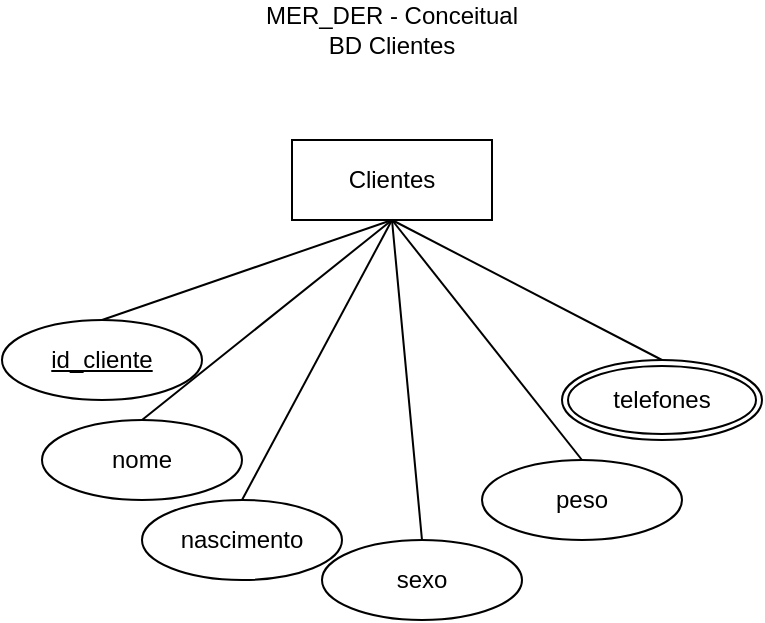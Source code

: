 <mxfile version="20.2.2" type="device"><diagram id="zGQ3UZyfrjQblMZZN1yV" name="Página-1"><mxGraphModel dx="1185" dy="655" grid="1" gridSize="10" guides="1" tooltips="1" connect="1" arrows="1" fold="1" page="1" pageScale="1" pageWidth="1169" pageHeight="827" math="0" shadow="0"><root><mxCell id="0"/><mxCell id="1" parent="0"/><mxCell id="3mh_EBgBtx1Lm2SsfNkG-12" style="rounded=0;orthogonalLoop=1;jettySize=auto;html=1;exitX=0.5;exitY=1;exitDx=0;exitDy=0;entryX=0.5;entryY=0;entryDx=0;entryDy=0;endArrow=none;endFill=0;" edge="1" parent="1" source="3mh_EBgBtx1Lm2SsfNkG-1" target="3mh_EBgBtx1Lm2SsfNkG-6"><mxGeometry relative="1" as="geometry"/></mxCell><mxCell id="3mh_EBgBtx1Lm2SsfNkG-1" value="Clientes" style="whiteSpace=wrap;html=1;align=center;" vertex="1" parent="1"><mxGeometry x="535" y="350" width="100" height="40" as="geometry"/></mxCell><mxCell id="3mh_EBgBtx1Lm2SsfNkG-2" value="MER_DER - Conceitual&lt;br&gt;BD Clientes" style="text;html=1;strokeColor=none;fillColor=none;align=center;verticalAlign=middle;whiteSpace=wrap;rounded=0;" vertex="1" parent="1"><mxGeometry x="490" y="280" width="190" height="30" as="geometry"/></mxCell><mxCell id="3mh_EBgBtx1Lm2SsfNkG-13" style="edgeStyle=none;rounded=0;orthogonalLoop=1;jettySize=auto;html=1;exitX=0.5;exitY=0;exitDx=0;exitDy=0;entryX=0.5;entryY=1;entryDx=0;entryDy=0;endArrow=none;endFill=0;" edge="1" parent="1" source="3mh_EBgBtx1Lm2SsfNkG-5" target="3mh_EBgBtx1Lm2SsfNkG-1"><mxGeometry relative="1" as="geometry"/></mxCell><mxCell id="3mh_EBgBtx1Lm2SsfNkG-5" value="nome" style="ellipse;whiteSpace=wrap;html=1;align=center;" vertex="1" parent="1"><mxGeometry x="410" y="490" width="100" height="40" as="geometry"/></mxCell><mxCell id="3mh_EBgBtx1Lm2SsfNkG-6" value="id_cliente" style="ellipse;whiteSpace=wrap;html=1;align=center;fontStyle=4;" vertex="1" parent="1"><mxGeometry x="390" y="440" width="100" height="40" as="geometry"/></mxCell><mxCell id="3mh_EBgBtx1Lm2SsfNkG-14" style="edgeStyle=none;rounded=0;orthogonalLoop=1;jettySize=auto;html=1;exitX=0.5;exitY=0;exitDx=0;exitDy=0;entryX=0.5;entryY=1;entryDx=0;entryDy=0;endArrow=none;endFill=0;" edge="1" parent="1" source="3mh_EBgBtx1Lm2SsfNkG-7" target="3mh_EBgBtx1Lm2SsfNkG-1"><mxGeometry relative="1" as="geometry"/></mxCell><mxCell id="3mh_EBgBtx1Lm2SsfNkG-7" value="nascimento" style="ellipse;whiteSpace=wrap;html=1;align=center;" vertex="1" parent="1"><mxGeometry x="460" y="530" width="100" height="40" as="geometry"/></mxCell><mxCell id="3mh_EBgBtx1Lm2SsfNkG-15" style="edgeStyle=none;rounded=0;orthogonalLoop=1;jettySize=auto;html=1;exitX=0.5;exitY=0;exitDx=0;exitDy=0;entryX=0.5;entryY=1;entryDx=0;entryDy=0;endArrow=none;endFill=0;" edge="1" parent="1" source="3mh_EBgBtx1Lm2SsfNkG-8" target="3mh_EBgBtx1Lm2SsfNkG-1"><mxGeometry relative="1" as="geometry"/></mxCell><mxCell id="3mh_EBgBtx1Lm2SsfNkG-8" value="sexo" style="ellipse;whiteSpace=wrap;html=1;align=center;" vertex="1" parent="1"><mxGeometry x="550" y="550" width="100" height="40" as="geometry"/></mxCell><mxCell id="3mh_EBgBtx1Lm2SsfNkG-16" style="edgeStyle=none;rounded=0;orthogonalLoop=1;jettySize=auto;html=1;exitX=0.5;exitY=0;exitDx=0;exitDy=0;entryX=0.5;entryY=1;entryDx=0;entryDy=0;endArrow=none;endFill=0;" edge="1" parent="1" source="3mh_EBgBtx1Lm2SsfNkG-9" target="3mh_EBgBtx1Lm2SsfNkG-1"><mxGeometry relative="1" as="geometry"/></mxCell><mxCell id="3mh_EBgBtx1Lm2SsfNkG-9" value="peso" style="ellipse;whiteSpace=wrap;html=1;align=center;" vertex="1" parent="1"><mxGeometry x="630" y="510" width="100" height="40" as="geometry"/></mxCell><mxCell id="3mh_EBgBtx1Lm2SsfNkG-17" style="edgeStyle=none;rounded=0;orthogonalLoop=1;jettySize=auto;html=1;exitX=0.5;exitY=0;exitDx=0;exitDy=0;entryX=0.5;entryY=1;entryDx=0;entryDy=0;endArrow=none;endFill=0;" edge="1" parent="1" source="3mh_EBgBtx1Lm2SsfNkG-11" target="3mh_EBgBtx1Lm2SsfNkG-1"><mxGeometry relative="1" as="geometry"/></mxCell><mxCell id="3mh_EBgBtx1Lm2SsfNkG-11" value="telefones" style="ellipse;shape=doubleEllipse;margin=3;whiteSpace=wrap;html=1;align=center;" vertex="1" parent="1"><mxGeometry x="670" y="460" width="100" height="40" as="geometry"/></mxCell></root></mxGraphModel></diagram></mxfile>